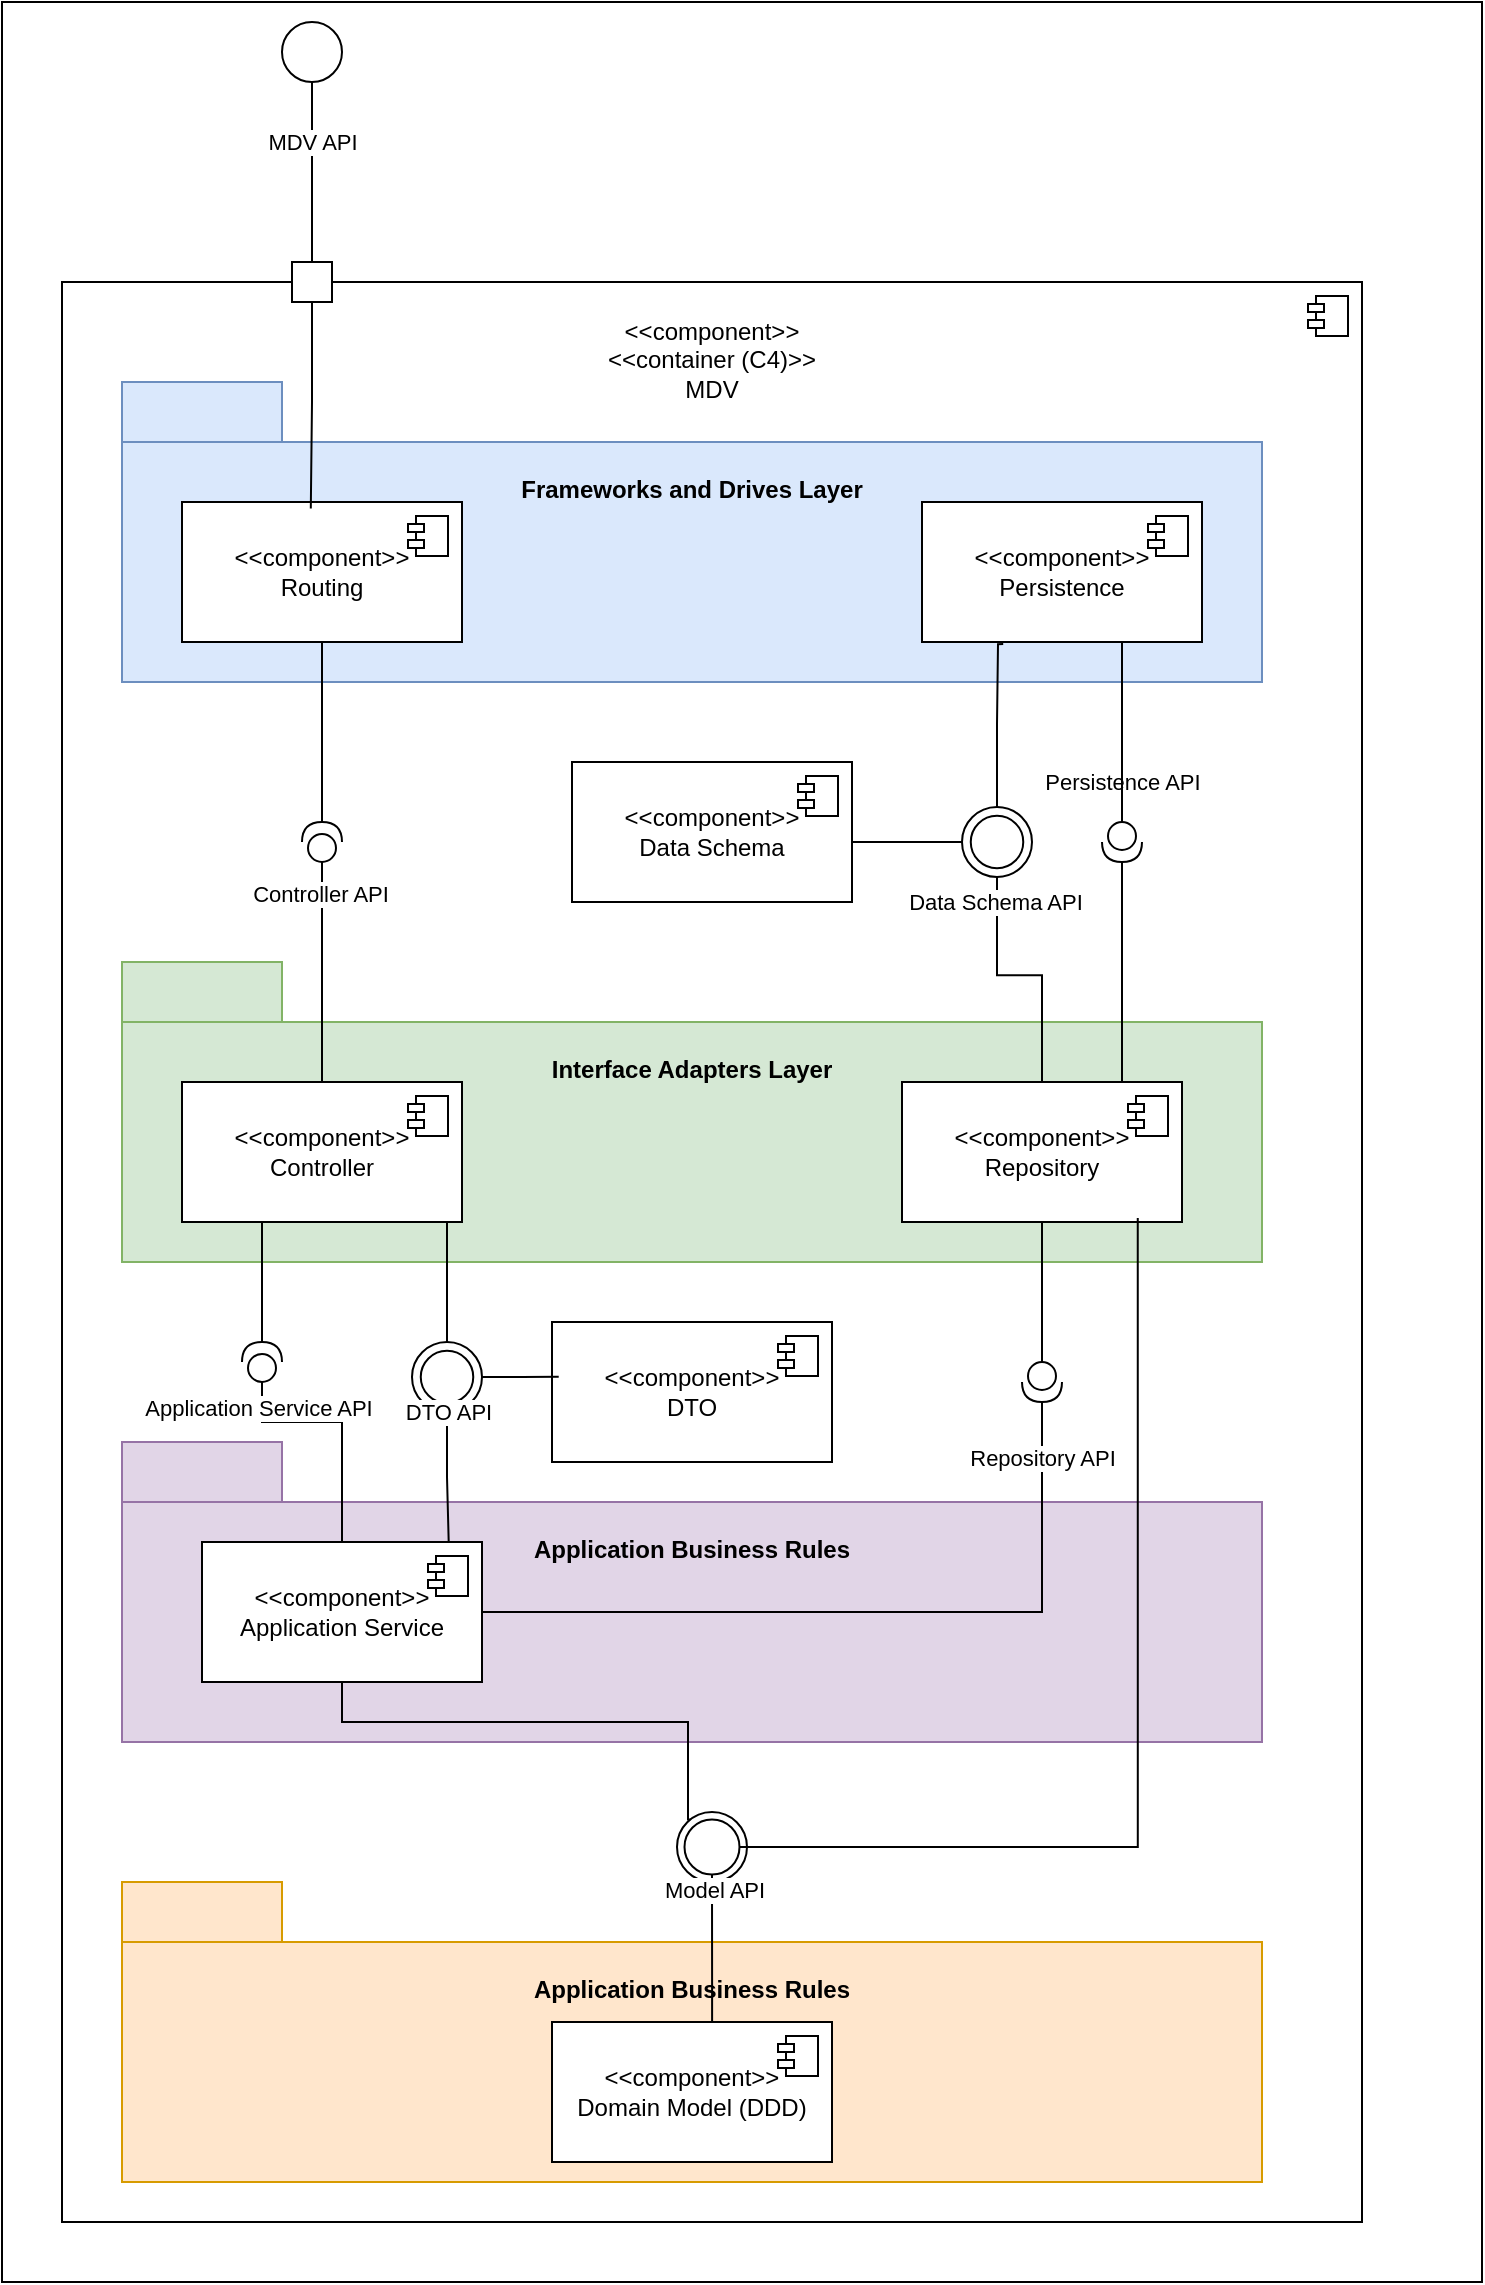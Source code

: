 <mxfile>
    <diagram name="Página-1" id="oDKx01zZ5vxRKA5znKhv">
        <mxGraphModel dx="1228" dy="938" grid="1" gridSize="10" guides="1" tooltips="1" connect="1" arrows="1" fold="1" page="1" pageScale="1" pageWidth="827" pageHeight="1169" math="0" shadow="0">
            <root>
                <mxCell id="0"/>
                <mxCell id="2" value="Untitled Layer" parent="0"/>
                <mxCell id="3" value="" style="rounded=0;whiteSpace=wrap;html=1;" parent="2" vertex="1">
                    <mxGeometry x="350" y="270" width="120" height="60" as="geometry"/>
                </mxCell>
                <mxCell id="4" value="" style="rounded=0;whiteSpace=wrap;html=1;" parent="2" vertex="1">
                    <mxGeometry x="350" y="270" width="120" height="60" as="geometry"/>
                </mxCell>
                <mxCell id="5" value="" style="rounded=0;whiteSpace=wrap;html=1;" parent="2" vertex="1">
                    <mxGeometry x="350" y="270" width="120" height="60" as="geometry"/>
                </mxCell>
                <mxCell id="6" value="" style="rounded=0;whiteSpace=wrap;html=1;" parent="2" vertex="1">
                    <mxGeometry x="10" y="10" width="740" height="1140" as="geometry"/>
                </mxCell>
                <mxCell id="1" parent="0"/>
                <mxCell id="-gaBI5YNp0DLK8B5nc4l-1" value="&amp;lt;&amp;lt;component&amp;gt;&amp;gt;&lt;div&gt;&amp;lt;&amp;lt;container (C4)&amp;gt;&amp;gt;&lt;/div&gt;&lt;div&gt;MDV&lt;/div&gt;&lt;div&gt;&lt;br&gt;&lt;/div&gt;&lt;div&gt;&lt;br&gt;&lt;/div&gt;&lt;div&gt;&lt;br&gt;&lt;/div&gt;&lt;div&gt;&lt;br&gt;&lt;/div&gt;&lt;div&gt;&lt;br&gt;&lt;/div&gt;&lt;div&gt;&lt;br&gt;&lt;/div&gt;&lt;div&gt;&lt;br&gt;&lt;/div&gt;&lt;div&gt;&lt;br&gt;&lt;/div&gt;&lt;div&gt;&lt;br&gt;&lt;/div&gt;&lt;div&gt;&lt;br&gt;&lt;/div&gt;&lt;div&gt;&lt;br&gt;&lt;/div&gt;&lt;div&gt;&lt;br&gt;&lt;/div&gt;&lt;div&gt;&lt;br&gt;&lt;/div&gt;&lt;div&gt;&lt;br&gt;&lt;/div&gt;&lt;div&gt;&lt;br&gt;&lt;/div&gt;&lt;div&gt;&lt;br&gt;&lt;/div&gt;&lt;div&gt;&lt;br&gt;&lt;/div&gt;&lt;div&gt;&lt;br&gt;&lt;/div&gt;&lt;div&gt;&lt;br&gt;&lt;/div&gt;&lt;div&gt;&lt;br&gt;&lt;/div&gt;&lt;div&gt;&lt;br&gt;&lt;/div&gt;&lt;div&gt;&lt;br&gt;&lt;/div&gt;&lt;div&gt;&lt;br&gt;&lt;/div&gt;&lt;div&gt;&lt;br&gt;&lt;/div&gt;&lt;div&gt;&lt;br&gt;&lt;/div&gt;&lt;div&gt;&lt;br&gt;&lt;/div&gt;&lt;div&gt;&lt;br&gt;&lt;/div&gt;&lt;div&gt;&lt;br&gt;&lt;/div&gt;&lt;div&gt;&lt;br&gt;&lt;/div&gt;&lt;div&gt;&lt;br&gt;&lt;/div&gt;&lt;div&gt;&lt;br&gt;&lt;/div&gt;&lt;div&gt;&lt;br&gt;&lt;/div&gt;&lt;div&gt;&lt;br&gt;&lt;/div&gt;&lt;div&gt;&lt;br&gt;&lt;/div&gt;&lt;div&gt;&lt;br&gt;&lt;/div&gt;&lt;div&gt;&lt;br&gt;&lt;/div&gt;&lt;div&gt;&lt;br&gt;&lt;/div&gt;&lt;div&gt;&lt;br&gt;&lt;/div&gt;&lt;div&gt;&lt;br&gt;&lt;/div&gt;&lt;div&gt;&lt;br&gt;&lt;/div&gt;&lt;div&gt;&lt;br&gt;&lt;/div&gt;&lt;div&gt;&lt;br&gt;&lt;/div&gt;&lt;div&gt;&lt;br&gt;&lt;/div&gt;&lt;div&gt;&lt;br&gt;&lt;/div&gt;&lt;div&gt;&lt;br&gt;&lt;/div&gt;&lt;div&gt;&lt;br&gt;&lt;/div&gt;&lt;div&gt;&lt;br&gt;&lt;/div&gt;&lt;div&gt;&lt;br&gt;&lt;/div&gt;&lt;div&gt;&lt;br&gt;&lt;/div&gt;&lt;div&gt;&lt;br&gt;&lt;/div&gt;&lt;div&gt;&lt;br&gt;&lt;/div&gt;&lt;div&gt;&lt;br&gt;&lt;/div&gt;&lt;div&gt;&lt;br&gt;&lt;/div&gt;&lt;div&gt;&lt;br&gt;&lt;/div&gt;&lt;div&gt;&lt;br&gt;&lt;/div&gt;&lt;div&gt;&lt;br&gt;&lt;/div&gt;&lt;div&gt;&lt;br&gt;&lt;/div&gt;&lt;div&gt;&lt;br&gt;&lt;/div&gt;&lt;div&gt;&lt;br&gt;&lt;/div&gt;&lt;div&gt;&lt;br&gt;&lt;/div&gt;&lt;div&gt;&lt;br&gt;&lt;/div&gt;&lt;div&gt;&lt;br&gt;&lt;/div&gt;" style="html=1;dropTarget=0;whiteSpace=wrap;" parent="1" vertex="1">
                    <mxGeometry x="40" y="150" width="650" height="970" as="geometry"/>
                </mxCell>
                <mxCell id="-gaBI5YNp0DLK8B5nc4l-2" value="" style="shape=module;jettyWidth=8;jettyHeight=4;" parent="-gaBI5YNp0DLK8B5nc4l-1" vertex="1">
                    <mxGeometry x="1" width="20" height="20" relative="1" as="geometry">
                        <mxPoint x="-27" y="7" as="offset"/>
                    </mxGeometry>
                </mxCell>
                <mxCell id="-gaBI5YNp0DLK8B5nc4l-3" value="Frameworks and Drives Layer&lt;div&gt;&lt;br&gt;&lt;/div&gt;&lt;div&gt;&lt;br&gt;&lt;/div&gt;&lt;div&gt;&lt;br&gt;&lt;/div&gt;&lt;div&gt;&lt;br&gt;&lt;/div&gt;&lt;div&gt;&lt;br&gt;&lt;/div&gt;" style="shape=folder;fontStyle=1;tabWidth=80;tabHeight=30;tabPosition=left;html=1;boundedLbl=1;whiteSpace=wrap;fillColor=#dae8fc;strokeColor=#6c8ebf;" parent="1" vertex="1">
                    <mxGeometry x="70" y="200" width="570" height="150" as="geometry"/>
                </mxCell>
                <mxCell id="-gaBI5YNp0DLK8B5nc4l-4" value="Interface Adapters Layer&lt;div&gt;&lt;br&gt;&lt;/div&gt;&lt;div&gt;&lt;br&gt;&lt;/div&gt;&lt;div&gt;&lt;br&gt;&lt;/div&gt;&lt;div&gt;&lt;br&gt;&lt;/div&gt;&lt;div&gt;&lt;br&gt;&lt;/div&gt;" style="shape=folder;fontStyle=1;tabWidth=80;tabHeight=30;tabPosition=left;html=1;boundedLbl=1;whiteSpace=wrap;fillColor=#d5e8d4;strokeColor=#82b366;" parent="1" vertex="1">
                    <mxGeometry x="70" y="490" width="570" height="150" as="geometry"/>
                </mxCell>
                <mxCell id="-gaBI5YNp0DLK8B5nc4l-5" value="Application Business Rules&lt;div&gt;&lt;br&gt;&lt;/div&gt;&lt;div&gt;&lt;br&gt;&lt;/div&gt;&lt;div&gt;&lt;br&gt;&lt;/div&gt;&lt;div&gt;&lt;br&gt;&lt;/div&gt;&lt;div&gt;&lt;br&gt;&lt;/div&gt;" style="shape=folder;fontStyle=1;tabWidth=80;tabHeight=30;tabPosition=left;html=1;boundedLbl=1;whiteSpace=wrap;fillColor=#e1d5e7;strokeColor=#9673a6;" parent="1" vertex="1">
                    <mxGeometry x="70" y="730" width="570" height="150" as="geometry"/>
                </mxCell>
                <mxCell id="-gaBI5YNp0DLK8B5nc4l-6" value="Application Business Rules&lt;div&gt;&lt;br&gt;&lt;/div&gt;&lt;div&gt;&lt;br&gt;&lt;/div&gt;&lt;div&gt;&lt;br&gt;&lt;/div&gt;&lt;div&gt;&lt;br&gt;&lt;/div&gt;&lt;div&gt;&lt;br&gt;&lt;/div&gt;" style="shape=folder;fontStyle=1;tabWidth=80;tabHeight=30;tabPosition=left;html=1;boundedLbl=1;whiteSpace=wrap;fillColor=#ffe6cc;strokeColor=#d79b00;" parent="1" vertex="1">
                    <mxGeometry x="70" y="950" width="570" height="150" as="geometry"/>
                </mxCell>
                <mxCell id="-gaBI5YNp0DLK8B5nc4l-7" value="&amp;lt;&amp;lt;component&amp;gt;&amp;gt;&lt;div&gt;Routing&lt;/div&gt;" style="html=1;dropTarget=0;whiteSpace=wrap;" parent="1" vertex="1">
                    <mxGeometry x="100" y="260" width="140" height="70" as="geometry"/>
                </mxCell>
                <mxCell id="-gaBI5YNp0DLK8B5nc4l-8" value="" style="shape=module;jettyWidth=8;jettyHeight=4;" parent="-gaBI5YNp0DLK8B5nc4l-7" vertex="1">
                    <mxGeometry x="1" width="20" height="20" relative="1" as="geometry">
                        <mxPoint x="-27" y="7" as="offset"/>
                    </mxGeometry>
                </mxCell>
                <mxCell id="-gaBI5YNp0DLK8B5nc4l-35" style="edgeStyle=orthogonalEdgeStyle;rounded=0;orthogonalLoop=1;jettySize=auto;html=1;endArrow=none;endFill=0;" parent="1" source="-gaBI5YNp0DLK8B5nc4l-9" target="-gaBI5YNp0DLK8B5nc4l-33" edge="1">
                    <mxGeometry relative="1" as="geometry">
                        <Array as="points">
                            <mxPoint x="140" y="640"/>
                            <mxPoint x="140" y="640"/>
                        </Array>
                    </mxGeometry>
                </mxCell>
                <mxCell id="-gaBI5YNp0DLK8B5nc4l-74" style="edgeStyle=orthogonalEdgeStyle;rounded=0;orthogonalLoop=1;jettySize=auto;html=1;entryX=0.5;entryY=0;entryDx=0;entryDy=0;endArrow=none;endFill=0;" parent="1" source="-gaBI5YNp0DLK8B5nc4l-9" target="-gaBI5YNp0DLK8B5nc4l-69" edge="1">
                    <mxGeometry relative="1" as="geometry">
                        <Array as="points">
                            <mxPoint x="233" y="650"/>
                        </Array>
                    </mxGeometry>
                </mxCell>
                <mxCell id="-gaBI5YNp0DLK8B5nc4l-9" value="&amp;lt;&amp;lt;component&amp;gt;&amp;gt;&lt;div&gt;Controller&lt;/div&gt;" style="html=1;dropTarget=0;whiteSpace=wrap;" parent="1" vertex="1">
                    <mxGeometry x="100" y="550" width="140" height="70" as="geometry"/>
                </mxCell>
                <mxCell id="-gaBI5YNp0DLK8B5nc4l-10" value="" style="shape=module;jettyWidth=8;jettyHeight=4;" parent="-gaBI5YNp0DLK8B5nc4l-9" vertex="1">
                    <mxGeometry x="1" width="20" height="20" relative="1" as="geometry">
                        <mxPoint x="-27" y="7" as="offset"/>
                    </mxGeometry>
                </mxCell>
                <mxCell id="-gaBI5YNp0DLK8B5nc4l-64" style="edgeStyle=orthogonalEdgeStyle;rounded=0;orthogonalLoop=1;jettySize=auto;html=1;entryX=0.5;entryY=0;entryDx=0;entryDy=0;endArrow=none;endFill=0;" parent="1" source="-gaBI5YNp0DLK8B5nc4l-11" target="-gaBI5YNp0DLK8B5nc4l-63" edge="1">
                    <mxGeometry relative="1" as="geometry">
                        <Array as="points">
                            <mxPoint x="180" y="870"/>
                            <mxPoint x="353" y="870"/>
                            <mxPoint x="353" y="919"/>
                        </Array>
                    </mxGeometry>
                </mxCell>
                <mxCell id="-gaBI5YNp0DLK8B5nc4l-11" value="&amp;lt;&amp;lt;component&amp;gt;&amp;gt;&lt;div&gt;Application Service&lt;/div&gt;" style="html=1;dropTarget=0;whiteSpace=wrap;" parent="1" vertex="1">
                    <mxGeometry x="110" y="780" width="140" height="70" as="geometry"/>
                </mxCell>
                <mxCell id="-gaBI5YNp0DLK8B5nc4l-12" value="" style="shape=module;jettyWidth=8;jettyHeight=4;" parent="-gaBI5YNp0DLK8B5nc4l-11" vertex="1">
                    <mxGeometry x="1" width="20" height="20" relative="1" as="geometry">
                        <mxPoint x="-27" y="7" as="offset"/>
                    </mxGeometry>
                </mxCell>
                <mxCell id="-gaBI5YNp0DLK8B5nc4l-13" value="&amp;lt;&amp;lt;component&amp;gt;&amp;gt;&lt;div&gt;Domain Model (DDD)&lt;/div&gt;" style="html=1;dropTarget=0;whiteSpace=wrap;" parent="1" vertex="1">
                    <mxGeometry x="285" y="1020" width="140" height="70" as="geometry"/>
                </mxCell>
                <mxCell id="-gaBI5YNp0DLK8B5nc4l-14" value="" style="shape=module;jettyWidth=8;jettyHeight=4;" parent="-gaBI5YNp0DLK8B5nc4l-13" vertex="1">
                    <mxGeometry x="1" width="20" height="20" relative="1" as="geometry">
                        <mxPoint x="-27" y="7" as="offset"/>
                    </mxGeometry>
                </mxCell>
                <mxCell id="-gaBI5YNp0DLK8B5nc4l-83" style="edgeStyle=orthogonalEdgeStyle;rounded=0;orthogonalLoop=1;jettySize=auto;html=1;entryX=0.5;entryY=1;entryDx=0;entryDy=0;endArrow=none;endFill=0;" parent="1" source="-gaBI5YNp0DLK8B5nc4l-15" target="-gaBI5YNp0DLK8B5nc4l-80" edge="1">
                    <mxGeometry relative="1" as="geometry"/>
                </mxCell>
                <mxCell id="-gaBI5YNp0DLK8B5nc4l-87" value="Data Schema API&amp;nbsp;" style="edgeLabel;html=1;align=center;verticalAlign=middle;resizable=0;points=[];" parent="-gaBI5YNp0DLK8B5nc4l-83" vertex="1" connectable="0">
                    <mxGeometry x="0.819" relative="1" as="geometry">
                        <mxPoint y="5" as="offset"/>
                    </mxGeometry>
                </mxCell>
                <mxCell id="-gaBI5YNp0DLK8B5nc4l-15" value="&amp;lt;&amp;lt;component&amp;gt;&amp;gt;&lt;div&gt;Repository&lt;/div&gt;" style="html=1;dropTarget=0;whiteSpace=wrap;" parent="1" vertex="1">
                    <mxGeometry x="460" y="550" width="140" height="70" as="geometry"/>
                </mxCell>
                <mxCell id="-gaBI5YNp0DLK8B5nc4l-16" value="" style="shape=module;jettyWidth=8;jettyHeight=4;" parent="-gaBI5YNp0DLK8B5nc4l-15" vertex="1">
                    <mxGeometry x="1" width="20" height="20" relative="1" as="geometry">
                        <mxPoint x="-27" y="7" as="offset"/>
                    </mxGeometry>
                </mxCell>
                <mxCell id="-gaBI5YNp0DLK8B5nc4l-17" value="&amp;lt;&amp;lt;component&amp;gt;&amp;gt;&lt;div&gt;DTO&lt;/div&gt;" style="html=1;dropTarget=0;whiteSpace=wrap;" parent="1" vertex="1">
                    <mxGeometry x="285" y="670" width="140" height="70" as="geometry"/>
                </mxCell>
                <mxCell id="-gaBI5YNp0DLK8B5nc4l-18" value="" style="shape=module;jettyWidth=8;jettyHeight=4;" parent="-gaBI5YNp0DLK8B5nc4l-17" vertex="1">
                    <mxGeometry x="1" width="20" height="20" relative="1" as="geometry">
                        <mxPoint x="-27" y="7" as="offset"/>
                    </mxGeometry>
                </mxCell>
                <mxCell id="-gaBI5YNp0DLK8B5nc4l-84" style="edgeStyle=orthogonalEdgeStyle;rounded=0;orthogonalLoop=1;jettySize=auto;html=1;entryX=0;entryY=0.5;entryDx=0;entryDy=0;endArrow=none;endFill=0;" parent="1" source="-gaBI5YNp0DLK8B5nc4l-19" target="-gaBI5YNp0DLK8B5nc4l-80" edge="1">
                    <mxGeometry relative="1" as="geometry">
                        <Array as="points">
                            <mxPoint x="450" y="430"/>
                            <mxPoint x="450" y="430"/>
                        </Array>
                    </mxGeometry>
                </mxCell>
                <mxCell id="-gaBI5YNp0DLK8B5nc4l-19" value="&amp;lt;&amp;lt;component&amp;gt;&amp;gt;&lt;div&gt;Data Schema&lt;/div&gt;" style="html=1;dropTarget=0;whiteSpace=wrap;" parent="1" vertex="1">
                    <mxGeometry x="295" y="390" width="140" height="70" as="geometry"/>
                </mxCell>
                <mxCell id="-gaBI5YNp0DLK8B5nc4l-20" value="" style="shape=module;jettyWidth=8;jettyHeight=4;" parent="-gaBI5YNp0DLK8B5nc4l-19" vertex="1">
                    <mxGeometry x="1" width="20" height="20" relative="1" as="geometry">
                        <mxPoint x="-27" y="7" as="offset"/>
                    </mxGeometry>
                </mxCell>
                <mxCell id="-gaBI5YNp0DLK8B5nc4l-21" value="&amp;lt;&amp;lt;component&amp;gt;&amp;gt;&lt;div&gt;Persistence&lt;/div&gt;" style="html=1;dropTarget=0;whiteSpace=wrap;" parent="1" vertex="1">
                    <mxGeometry x="470" y="260" width="140" height="70" as="geometry"/>
                </mxCell>
                <mxCell id="-gaBI5YNp0DLK8B5nc4l-22" value="" style="shape=module;jettyWidth=8;jettyHeight=4;" parent="-gaBI5YNp0DLK8B5nc4l-21" vertex="1">
                    <mxGeometry x="1" width="20" height="20" relative="1" as="geometry">
                        <mxPoint x="-27" y="7" as="offset"/>
                    </mxGeometry>
                </mxCell>
                <mxCell id="-gaBI5YNp0DLK8B5nc4l-24" value="" style="ellipse;whiteSpace=wrap;html=1;align=center;aspect=fixed;fillColor=none;strokeColor=none;resizable=0;perimeter=centerPerimeter;rotatable=0;allowArrows=0;points=[];outlineConnect=1;" parent="1" vertex="1">
                    <mxGeometry x="150" y="410" width="10" height="10" as="geometry"/>
                </mxCell>
                <mxCell id="-gaBI5YNp0DLK8B5nc4l-27" style="edgeStyle=orthogonalEdgeStyle;rounded=0;orthogonalLoop=1;jettySize=auto;html=1;entryX=0.5;entryY=0;entryDx=0;entryDy=0;endArrow=none;endFill=0;" parent="1" source="-gaBI5YNp0DLK8B5nc4l-25" target="-gaBI5YNp0DLK8B5nc4l-9" edge="1">
                    <mxGeometry relative="1" as="geometry"/>
                </mxCell>
                <mxCell id="-gaBI5YNp0DLK8B5nc4l-30" value="Controller API" style="edgeLabel;html=1;align=center;verticalAlign=middle;resizable=0;points=[];" parent="-gaBI5YNp0DLK8B5nc4l-27" vertex="1" connectable="0">
                    <mxGeometry x="-0.705" y="-1" relative="1" as="geometry">
                        <mxPoint as="offset"/>
                    </mxGeometry>
                </mxCell>
                <mxCell id="-gaBI5YNp0DLK8B5nc4l-25" value="" style="shape=providedRequiredInterface;html=1;verticalLabelPosition=bottom;sketch=0;rotation=-90;" parent="1" vertex="1">
                    <mxGeometry x="160" y="420" width="20" height="20" as="geometry"/>
                </mxCell>
                <mxCell id="-gaBI5YNp0DLK8B5nc4l-26" style="edgeStyle=orthogonalEdgeStyle;rounded=0;orthogonalLoop=1;jettySize=auto;html=1;entryX=1;entryY=0.5;entryDx=0;entryDy=0;entryPerimeter=0;endArrow=none;endFill=0;" parent="1" source="-gaBI5YNp0DLK8B5nc4l-7" target="-gaBI5YNp0DLK8B5nc4l-25" edge="1">
                    <mxGeometry relative="1" as="geometry"/>
                </mxCell>
                <mxCell id="-gaBI5YNp0DLK8B5nc4l-36" style="edgeStyle=orthogonalEdgeStyle;rounded=0;orthogonalLoop=1;jettySize=auto;html=1;entryX=0.5;entryY=0;entryDx=0;entryDy=0;endArrow=none;endFill=0;" parent="1" source="-gaBI5YNp0DLK8B5nc4l-33" target="-gaBI5YNp0DLK8B5nc4l-11" edge="1">
                    <mxGeometry relative="1" as="geometry">
                        <Array as="points">
                            <mxPoint x="140" y="720"/>
                            <mxPoint x="180" y="720"/>
                        </Array>
                    </mxGeometry>
                </mxCell>
                <mxCell id="-gaBI5YNp0DLK8B5nc4l-37" value="Application Service API" style="edgeLabel;html=1;align=center;verticalAlign=middle;resizable=0;points=[];" parent="-gaBI5YNp0DLK8B5nc4l-36" vertex="1" connectable="0">
                    <mxGeometry x="-0.794" y="-2" relative="1" as="geometry">
                        <mxPoint as="offset"/>
                    </mxGeometry>
                </mxCell>
                <mxCell id="-gaBI5YNp0DLK8B5nc4l-33" value="" style="shape=providedRequiredInterface;html=1;verticalLabelPosition=bottom;sketch=0;rotation=-90;" parent="1" vertex="1">
                    <mxGeometry x="130" y="680" width="20" height="20" as="geometry"/>
                </mxCell>
                <mxCell id="-gaBI5YNp0DLK8B5nc4l-42" value="" style="ellipse;whiteSpace=wrap;html=1;align=center;aspect=fixed;fillColor=none;strokeColor=none;resizable=0;perimeter=centerPerimeter;rotatable=0;allowArrows=0;points=[];outlineConnect=1;" parent="1" vertex="1">
                    <mxGeometry x="360" y="970" width="10" height="10" as="geometry"/>
                </mxCell>
                <mxCell id="-gaBI5YNp0DLK8B5nc4l-47" style="edgeStyle=orthogonalEdgeStyle;rounded=0;orthogonalLoop=1;jettySize=auto;html=1;endArrow=none;endFill=0;" parent="1" source="-gaBI5YNp0DLK8B5nc4l-44" target="-gaBI5YNp0DLK8B5nc4l-15" edge="1">
                    <mxGeometry relative="1" as="geometry"/>
                </mxCell>
                <mxCell id="-gaBI5YNp0DLK8B5nc4l-44" value="" style="shape=providedRequiredInterface;html=1;verticalLabelPosition=bottom;sketch=0;rotation=90;" parent="1" vertex="1">
                    <mxGeometry x="520" y="690" width="20" height="20" as="geometry"/>
                </mxCell>
                <mxCell id="-gaBI5YNp0DLK8B5nc4l-46" style="edgeStyle=orthogonalEdgeStyle;rounded=0;orthogonalLoop=1;jettySize=auto;html=1;entryX=1;entryY=0.5;entryDx=0;entryDy=0;entryPerimeter=0;endArrow=none;endFill=0;" parent="1" source="-gaBI5YNp0DLK8B5nc4l-11" target="-gaBI5YNp0DLK8B5nc4l-44" edge="1">
                    <mxGeometry relative="1" as="geometry"/>
                </mxCell>
                <mxCell id="-gaBI5YNp0DLK8B5nc4l-48" value="Repository API" style="edgeLabel;html=1;align=center;verticalAlign=middle;resizable=0;points=[];" parent="-gaBI5YNp0DLK8B5nc4l-46" vertex="1" connectable="0">
                    <mxGeometry x="0.856" relative="1" as="geometry">
                        <mxPoint as="offset"/>
                    </mxGeometry>
                </mxCell>
                <mxCell id="-gaBI5YNp0DLK8B5nc4l-49" value="" style="shape=providedRequiredInterface;html=1;verticalLabelPosition=bottom;sketch=0;rotation=90;" parent="1" vertex="1">
                    <mxGeometry x="560" y="420" width="20" height="20" as="geometry"/>
                </mxCell>
                <mxCell id="-gaBI5YNp0DLK8B5nc4l-50" style="edgeStyle=orthogonalEdgeStyle;rounded=0;orthogonalLoop=1;jettySize=auto;html=1;entryX=1;entryY=0.5;entryDx=0;entryDy=0;entryPerimeter=0;endArrow=none;endFill=0;" parent="1" source="-gaBI5YNp0DLK8B5nc4l-15" target="-gaBI5YNp0DLK8B5nc4l-49" edge="1">
                    <mxGeometry relative="1" as="geometry">
                        <Array as="points">
                            <mxPoint x="570" y="520"/>
                            <mxPoint x="570" y="520"/>
                        </Array>
                    </mxGeometry>
                </mxCell>
                <mxCell id="-gaBI5YNp0DLK8B5nc4l-54" value="Persistence API" style="edgeLabel;html=1;align=center;verticalAlign=middle;resizable=0;points=[];" parent="-gaBI5YNp0DLK8B5nc4l-50" vertex="1" connectable="0">
                    <mxGeometry x="0.641" y="2" relative="1" as="geometry">
                        <mxPoint x="2" y="-60" as="offset"/>
                    </mxGeometry>
                </mxCell>
                <mxCell id="-gaBI5YNp0DLK8B5nc4l-53" style="edgeStyle=orthogonalEdgeStyle;rounded=0;orthogonalLoop=1;jettySize=auto;html=1;endArrow=none;endFill=0;" parent="1" source="-gaBI5YNp0DLK8B5nc4l-49" target="-gaBI5YNp0DLK8B5nc4l-21" edge="1">
                    <mxGeometry relative="1" as="geometry">
                        <Array as="points">
                            <mxPoint x="570" y="360"/>
                            <mxPoint x="570" y="360"/>
                        </Array>
                    </mxGeometry>
                </mxCell>
                <mxCell id="-gaBI5YNp0DLK8B5nc4l-62" value="" style="ellipse;whiteSpace=wrap;html=1;aspect=fixed;" parent="1" vertex="1">
                    <mxGeometry x="347.5" y="915" width="35" height="35" as="geometry"/>
                </mxCell>
                <mxCell id="-gaBI5YNp0DLK8B5nc4l-65" style="edgeStyle=orthogonalEdgeStyle;rounded=0;orthogonalLoop=1;jettySize=auto;html=1;endArrow=none;endFill=0;" parent="1" source="-gaBI5YNp0DLK8B5nc4l-63" target="-gaBI5YNp0DLK8B5nc4l-13" edge="1">
                    <mxGeometry relative="1" as="geometry">
                        <Array as="points">
                            <mxPoint x="365" y="1000"/>
                            <mxPoint x="365" y="1000"/>
                        </Array>
                    </mxGeometry>
                </mxCell>
                <mxCell id="-gaBI5YNp0DLK8B5nc4l-66" value="Model API" style="edgeLabel;html=1;align=center;verticalAlign=middle;resizable=0;points=[];" parent="-gaBI5YNp0DLK8B5nc4l-65" vertex="1" connectable="0">
                    <mxGeometry x="-0.779" y="1" relative="1" as="geometry">
                        <mxPoint as="offset"/>
                    </mxGeometry>
                </mxCell>
                <mxCell id="-gaBI5YNp0DLK8B5nc4l-63" value="" style="ellipse;whiteSpace=wrap;html=1;aspect=fixed;" parent="1" vertex="1">
                    <mxGeometry x="351.25" y="918.75" width="27.5" height="27.5" as="geometry"/>
                </mxCell>
                <mxCell id="-gaBI5YNp0DLK8B5nc4l-67" style="edgeStyle=orthogonalEdgeStyle;rounded=0;orthogonalLoop=1;jettySize=auto;html=1;entryX=0.842;entryY=0.972;entryDx=0;entryDy=0;entryPerimeter=0;endArrow=none;endFill=0;" parent="1" source="-gaBI5YNp0DLK8B5nc4l-63" target="-gaBI5YNp0DLK8B5nc4l-15" edge="1">
                    <mxGeometry relative="1" as="geometry"/>
                </mxCell>
                <mxCell id="-gaBI5YNp0DLK8B5nc4l-69" value="" style="ellipse;whiteSpace=wrap;html=1;aspect=fixed;" parent="1" vertex="1">
                    <mxGeometry x="215" y="680" width="35" height="35" as="geometry"/>
                </mxCell>
                <mxCell id="-gaBI5YNp0DLK8B5nc4l-70" value="" style="ellipse;whiteSpace=wrap;html=1;aspect=fixed;" parent="1" vertex="1">
                    <mxGeometry x="219.38" y="684.38" width="26.25" height="26.25" as="geometry"/>
                </mxCell>
                <mxCell id="-gaBI5YNp0DLK8B5nc4l-71" style="edgeStyle=orthogonalEdgeStyle;rounded=0;orthogonalLoop=1;jettySize=auto;html=1;entryX=0.024;entryY=0.391;entryDx=0;entryDy=0;entryPerimeter=0;endArrow=none;endFill=0;" parent="1" source="-gaBI5YNp0DLK8B5nc4l-69" target="-gaBI5YNp0DLK8B5nc4l-17" edge="1">
                    <mxGeometry relative="1" as="geometry"/>
                </mxCell>
                <mxCell id="-gaBI5YNp0DLK8B5nc4l-73" style="edgeStyle=orthogonalEdgeStyle;rounded=0;orthogonalLoop=1;jettySize=auto;html=1;entryX=0.881;entryY=-0.007;entryDx=0;entryDy=0;entryPerimeter=0;endArrow=none;endFill=0;" parent="1" source="-gaBI5YNp0DLK8B5nc4l-69" target="-gaBI5YNp0DLK8B5nc4l-11" edge="1">
                    <mxGeometry relative="1" as="geometry"/>
                </mxCell>
                <mxCell id="-gaBI5YNp0DLK8B5nc4l-78" value="DTO API" style="edgeLabel;html=1;align=center;verticalAlign=middle;resizable=0;points=[];" parent="-gaBI5YNp0DLK8B5nc4l-73" vertex="1" connectable="0">
                    <mxGeometry x="-0.819" y="-1" relative="1" as="geometry">
                        <mxPoint x="1" y="-6" as="offset"/>
                    </mxGeometry>
                </mxCell>
                <mxCell id="-gaBI5YNp0DLK8B5nc4l-79" value="" style="ellipse;whiteSpace=wrap;html=1;aspect=fixed;" parent="1" vertex="1">
                    <mxGeometry x="490" y="412.5" width="35" height="35" as="geometry"/>
                </mxCell>
                <mxCell id="-gaBI5YNp0DLK8B5nc4l-80" value="" style="ellipse;whiteSpace=wrap;html=1;aspect=fixed;" parent="1" vertex="1">
                    <mxGeometry x="494.38" y="416.87" width="26.25" height="26.25" as="geometry"/>
                </mxCell>
                <mxCell id="-gaBI5YNp0DLK8B5nc4l-86" style="edgeStyle=orthogonalEdgeStyle;rounded=0;orthogonalLoop=1;jettySize=auto;html=1;entryX=0.29;entryY=1.015;entryDx=0;entryDy=0;entryPerimeter=0;endArrow=none;endFill=0;" parent="1" source="-gaBI5YNp0DLK8B5nc4l-79" target="-gaBI5YNp0DLK8B5nc4l-21" edge="1">
                    <mxGeometry relative="1" as="geometry">
                        <Array as="points">
                            <mxPoint x="508" y="371"/>
                            <mxPoint x="508" y="331"/>
                        </Array>
                    </mxGeometry>
                </mxCell>
                <mxCell id="-gaBI5YNp0DLK8B5nc4l-92" style="edgeStyle=orthogonalEdgeStyle;rounded=0;orthogonalLoop=1;jettySize=auto;html=1;endArrow=none;endFill=0;" parent="1" source="-gaBI5YNp0DLK8B5nc4l-88" target="-gaBI5YNp0DLK8B5nc4l-91" edge="1">
                    <mxGeometry relative="1" as="geometry"/>
                </mxCell>
                <mxCell id="-gaBI5YNp0DLK8B5nc4l-94" value="MDV API" style="edgeLabel;html=1;align=center;verticalAlign=middle;resizable=0;points=[];" parent="-gaBI5YNp0DLK8B5nc4l-92" vertex="1" connectable="0">
                    <mxGeometry x="-0.802" y="-1" relative="1" as="geometry">
                        <mxPoint x="1" y="21" as="offset"/>
                    </mxGeometry>
                </mxCell>
                <mxCell id="-gaBI5YNp0DLK8B5nc4l-88" value="" style="ellipse;whiteSpace=wrap;html=1;aspect=fixed;" parent="1" vertex="1">
                    <mxGeometry x="150" y="20" width="30" height="30" as="geometry"/>
                </mxCell>
                <mxCell id="-gaBI5YNp0DLK8B5nc4l-91" value="" style="verticalLabelPosition=bottom;verticalAlign=top;html=1;shape=mxgraph.basic.rect;fillColor2=none;strokeWidth=1;size=20;indent=5;" parent="1" vertex="1">
                    <mxGeometry x="155" y="140" width="20" height="20" as="geometry"/>
                </mxCell>
                <mxCell id="-gaBI5YNp0DLK8B5nc4l-93" style="edgeStyle=orthogonalEdgeStyle;rounded=0;orthogonalLoop=1;jettySize=auto;html=1;entryX=0.46;entryY=0.046;entryDx=0;entryDy=0;entryPerimeter=0;endArrow=none;endFill=0;" parent="1" source="-gaBI5YNp0DLK8B5nc4l-91" target="-gaBI5YNp0DLK8B5nc4l-7" edge="1">
                    <mxGeometry relative="1" as="geometry"/>
                </mxCell>
            </root>
        </mxGraphModel>
    </diagram>
</mxfile>